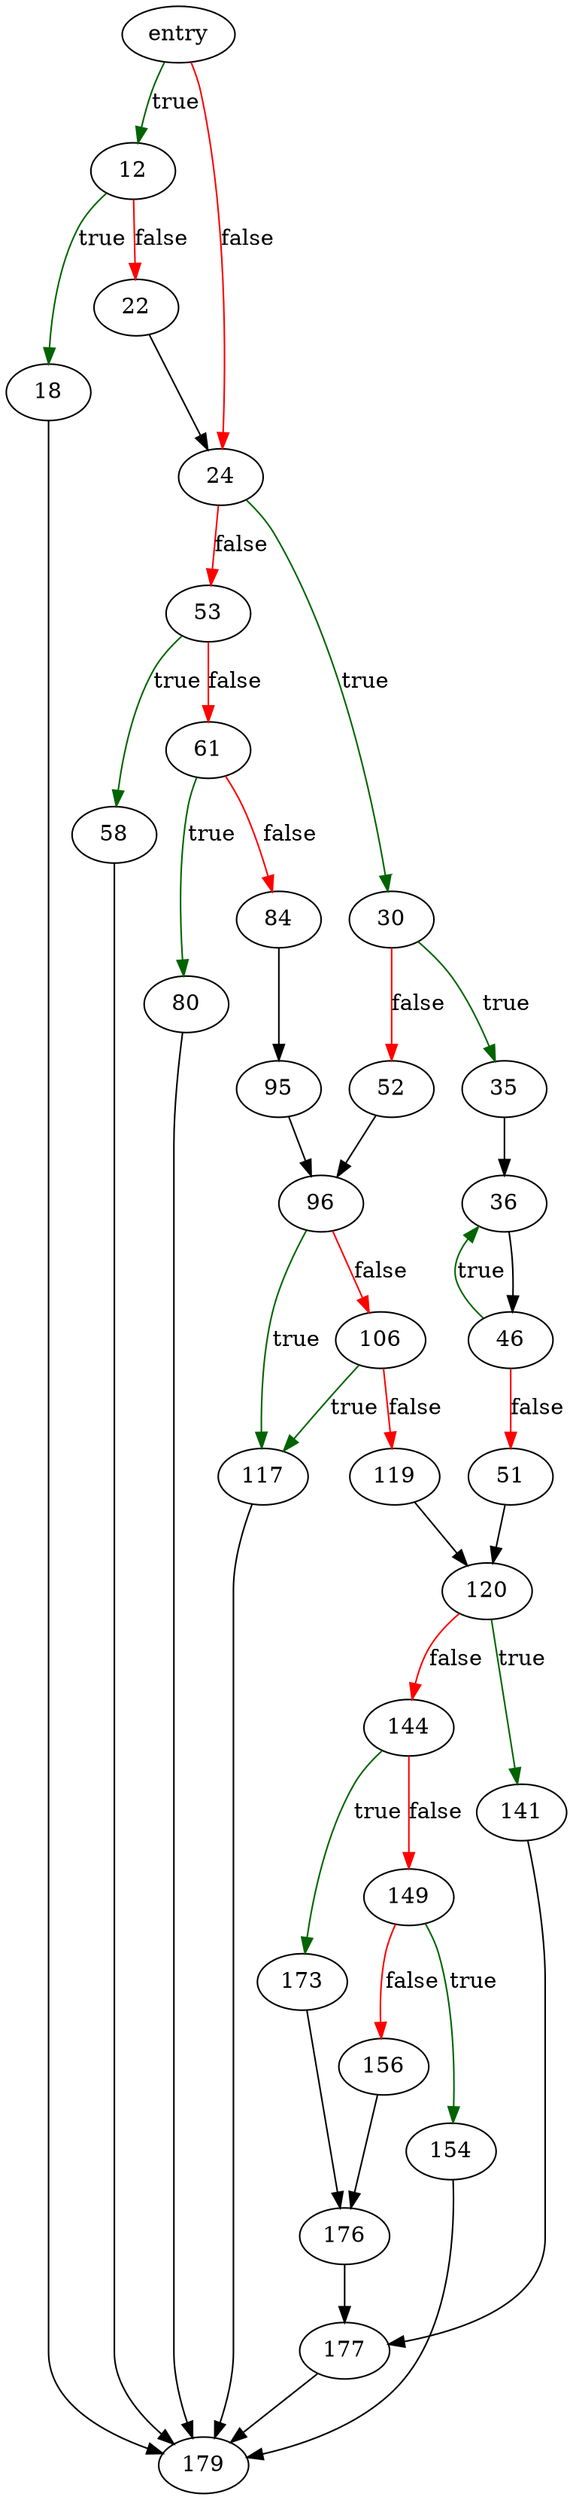 digraph "moveToRoot" {
	// Node definitions.
	1 [label=entry];
	12;
	18;
	22;
	24;
	30;
	35;
	36;
	46;
	51;
	52;
	53;
	58;
	61;
	80;
	84;
	95;
	96;
	106;
	117;
	119;
	120;
	141;
	144;
	149;
	154;
	156;
	173;
	176;
	177;
	179;

	// Edge definitions.
	1 -> 12 [
		color=darkgreen
		label=true
	];
	1 -> 24 [
		color=red
		label=false
	];
	12 -> 18 [
		color=darkgreen
		label=true
	];
	12 -> 22 [
		color=red
		label=false
	];
	18 -> 179;
	22 -> 24;
	24 -> 30 [
		color=darkgreen
		label=true
	];
	24 -> 53 [
		color=red
		label=false
	];
	30 -> 35 [
		color=darkgreen
		label=true
	];
	30 -> 52 [
		color=red
		label=false
	];
	35 -> 36;
	36 -> 46;
	46 -> 36 [
		color=darkgreen
		label=true
	];
	46 -> 51 [
		color=red
		label=false
	];
	51 -> 120;
	52 -> 96;
	53 -> 58 [
		color=darkgreen
		label=true
	];
	53 -> 61 [
		color=red
		label=false
	];
	58 -> 179;
	61 -> 80 [
		color=darkgreen
		label=true
	];
	61 -> 84 [
		color=red
		label=false
	];
	80 -> 179;
	84 -> 95;
	95 -> 96;
	96 -> 106 [
		color=red
		label=false
	];
	96 -> 117 [
		color=darkgreen
		label=true
	];
	106 -> 117 [
		color=darkgreen
		label=true
	];
	106 -> 119 [
		color=red
		label=false
	];
	117 -> 179;
	119 -> 120;
	120 -> 141 [
		color=darkgreen
		label=true
	];
	120 -> 144 [
		color=red
		label=false
	];
	141 -> 177;
	144 -> 149 [
		color=red
		label=false
	];
	144 -> 173 [
		color=darkgreen
		label=true
	];
	149 -> 154 [
		color=darkgreen
		label=true
	];
	149 -> 156 [
		color=red
		label=false
	];
	154 -> 179;
	156 -> 176;
	173 -> 176;
	176 -> 177;
	177 -> 179;
}